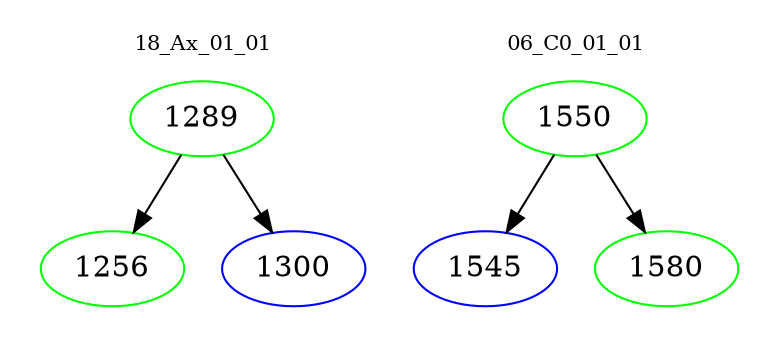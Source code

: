 digraph{
subgraph cluster_0 {
color = white
label = "18_Ax_01_01";
fontsize=10;
T0_1289 [label="1289", color="green"]
T0_1289 -> T0_1256 [color="black"]
T0_1256 [label="1256", color="green"]
T0_1289 -> T0_1300 [color="black"]
T0_1300 [label="1300", color="blue"]
}
subgraph cluster_1 {
color = white
label = "06_C0_01_01";
fontsize=10;
T1_1550 [label="1550", color="green"]
T1_1550 -> T1_1545 [color="black"]
T1_1545 [label="1545", color="blue"]
T1_1550 -> T1_1580 [color="black"]
T1_1580 [label="1580", color="green"]
}
}
